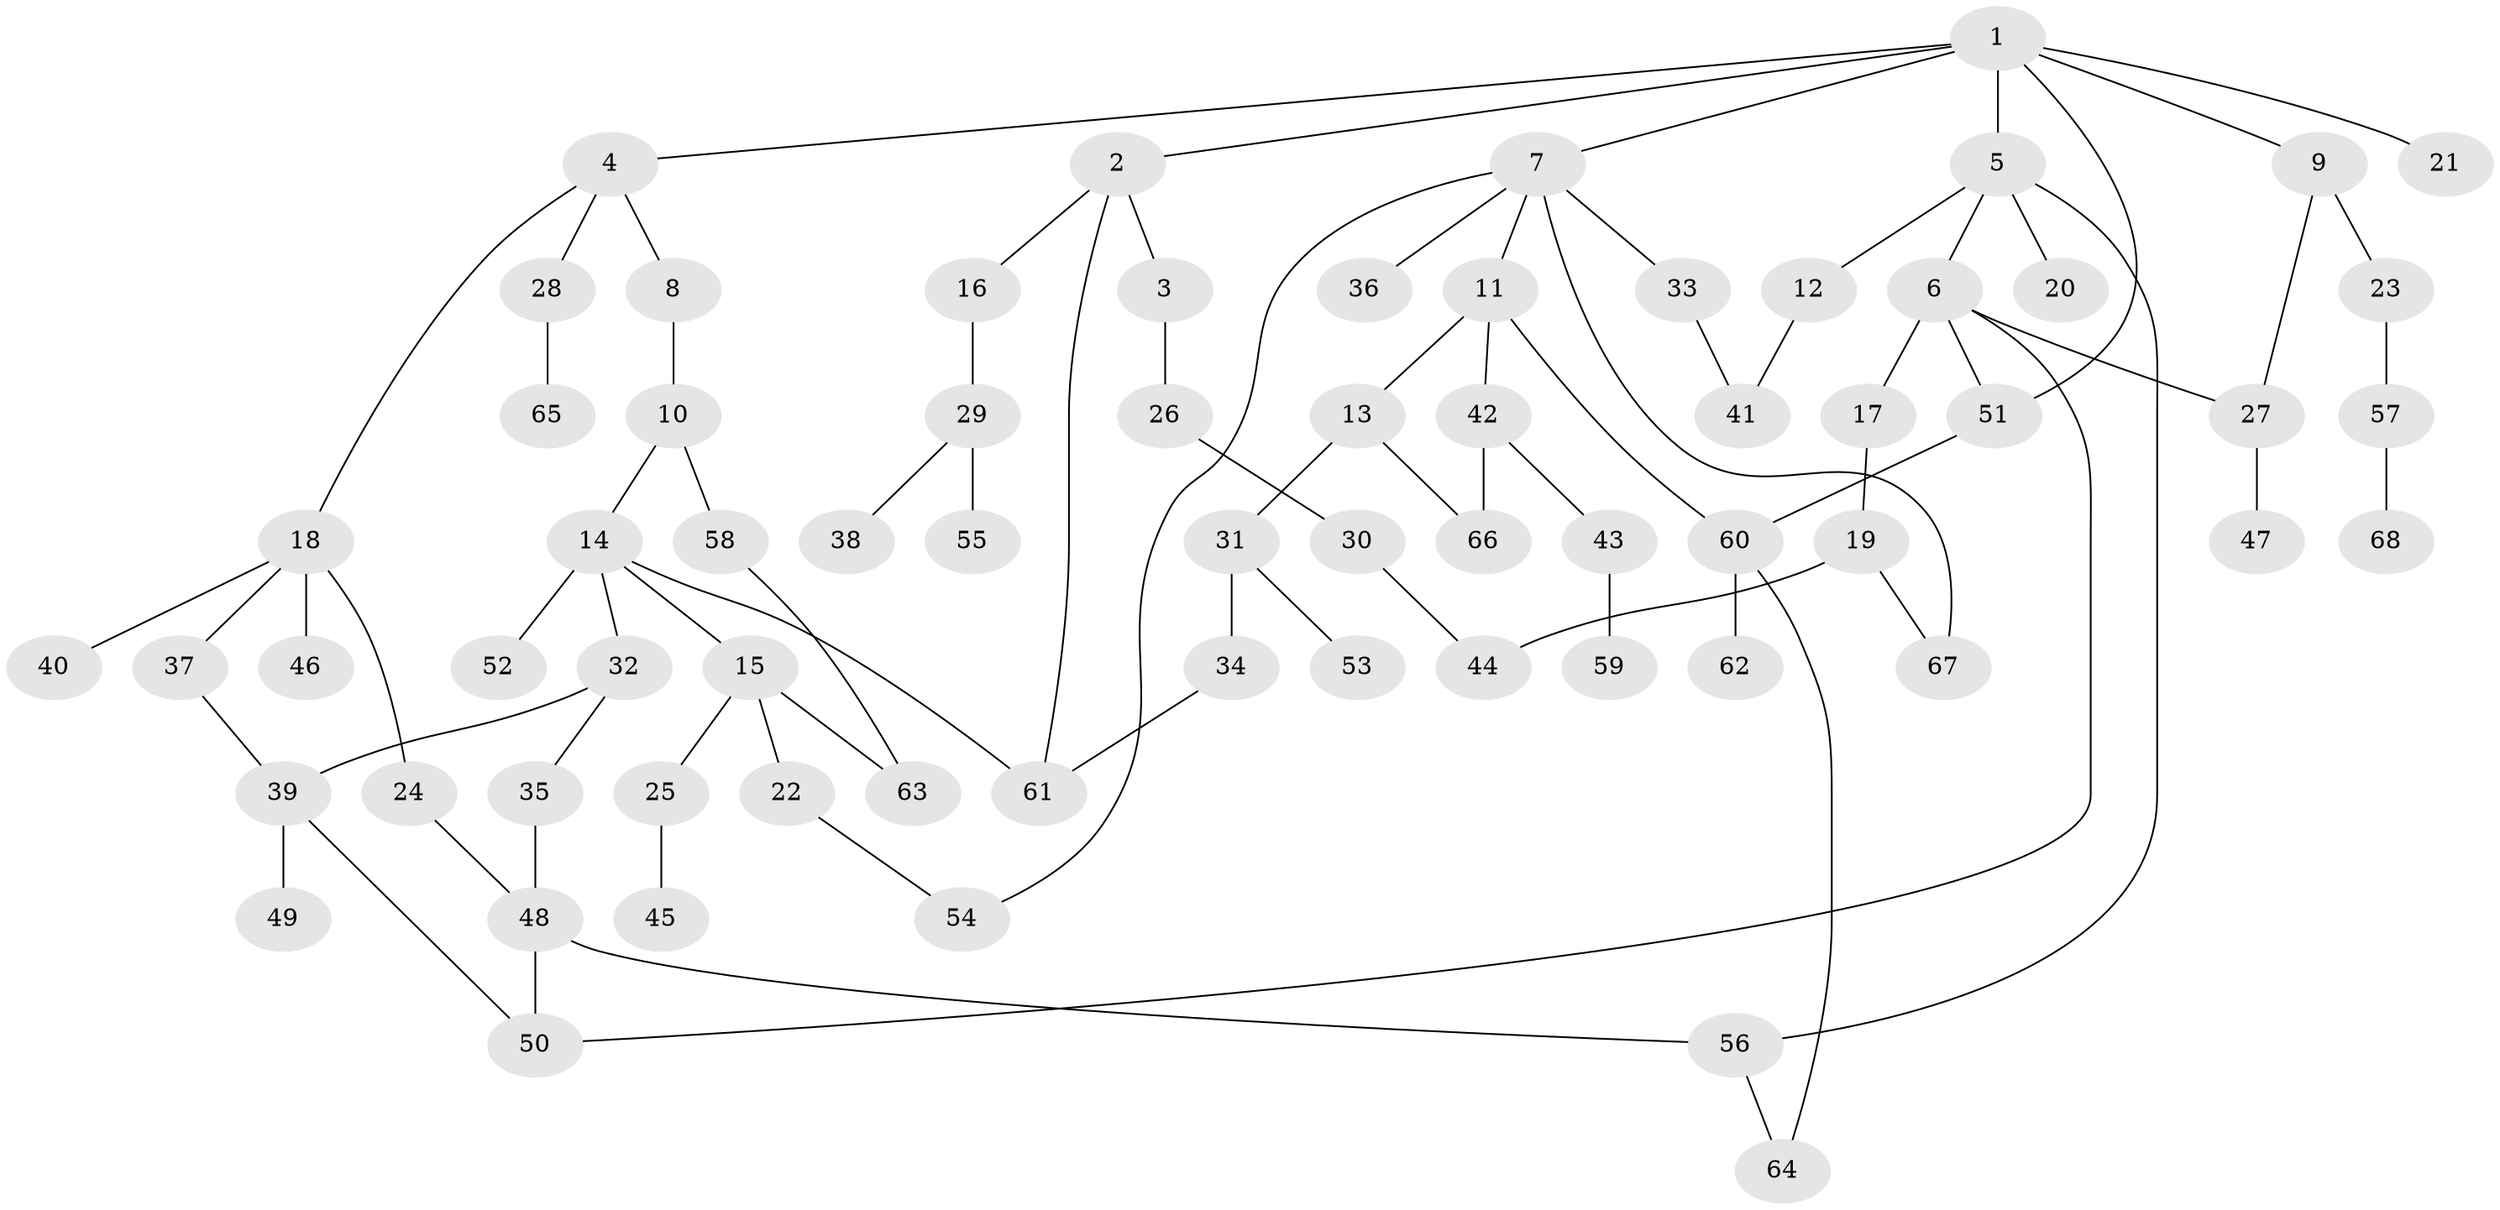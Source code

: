 // Generated by graph-tools (version 1.1) at 2025/25/03/09/25 03:25:29]
// undirected, 68 vertices, 84 edges
graph export_dot {
graph [start="1"]
  node [color=gray90,style=filled];
  1;
  2;
  3;
  4;
  5;
  6;
  7;
  8;
  9;
  10;
  11;
  12;
  13;
  14;
  15;
  16;
  17;
  18;
  19;
  20;
  21;
  22;
  23;
  24;
  25;
  26;
  27;
  28;
  29;
  30;
  31;
  32;
  33;
  34;
  35;
  36;
  37;
  38;
  39;
  40;
  41;
  42;
  43;
  44;
  45;
  46;
  47;
  48;
  49;
  50;
  51;
  52;
  53;
  54;
  55;
  56;
  57;
  58;
  59;
  60;
  61;
  62;
  63;
  64;
  65;
  66;
  67;
  68;
  1 -- 2;
  1 -- 4;
  1 -- 5;
  1 -- 7;
  1 -- 9;
  1 -- 21;
  1 -- 51;
  2 -- 3;
  2 -- 16;
  2 -- 61;
  3 -- 26;
  4 -- 8;
  4 -- 18;
  4 -- 28;
  5 -- 6;
  5 -- 12;
  5 -- 20;
  5 -- 56;
  6 -- 17;
  6 -- 51;
  6 -- 27;
  6 -- 50;
  7 -- 11;
  7 -- 33;
  7 -- 36;
  7 -- 67;
  7 -- 54;
  8 -- 10;
  9 -- 23;
  9 -- 27;
  10 -- 14;
  10 -- 58;
  11 -- 13;
  11 -- 42;
  11 -- 60;
  12 -- 41;
  13 -- 31;
  13 -- 66;
  14 -- 15;
  14 -- 32;
  14 -- 52;
  14 -- 61;
  15 -- 22;
  15 -- 25;
  15 -- 63;
  16 -- 29;
  17 -- 19;
  18 -- 24;
  18 -- 37;
  18 -- 40;
  18 -- 46;
  19 -- 44;
  19 -- 67;
  22 -- 54;
  23 -- 57;
  24 -- 48;
  25 -- 45;
  26 -- 30;
  27 -- 47;
  28 -- 65;
  29 -- 38;
  29 -- 55;
  30 -- 44;
  31 -- 34;
  31 -- 53;
  32 -- 35;
  32 -- 39;
  33 -- 41;
  34 -- 61;
  35 -- 48;
  37 -- 39;
  39 -- 49;
  39 -- 50;
  42 -- 43;
  42 -- 66;
  43 -- 59;
  48 -- 50;
  48 -- 56;
  51 -- 60;
  56 -- 64;
  57 -- 68;
  58 -- 63;
  60 -- 62;
  60 -- 64;
}
